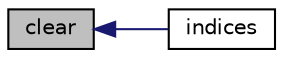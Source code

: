 digraph "clear"
{
  bgcolor="transparent";
  edge [fontname="Helvetica",fontsize="10",labelfontname="Helvetica",labelfontsize="10"];
  node [fontname="Helvetica",fontsize="10",shape=record];
  rankdir="LR";
  Node353 [label="clear",height=0.2,width=0.4,color="black", fillcolor="grey75", style="filled", fontcolor="black"];
  Node353 -> Node354 [dir="back",color="midnightblue",fontsize="10",style="solid",fontname="Helvetica"];
  Node354 [label="indices",height=0.2,width=0.4,color="black",URL="$a27033.html#af7f267d40dff46ea35f042a1480b1442",tooltip="Return non-const access to the sorted indices. Updated every sort. "];
}
